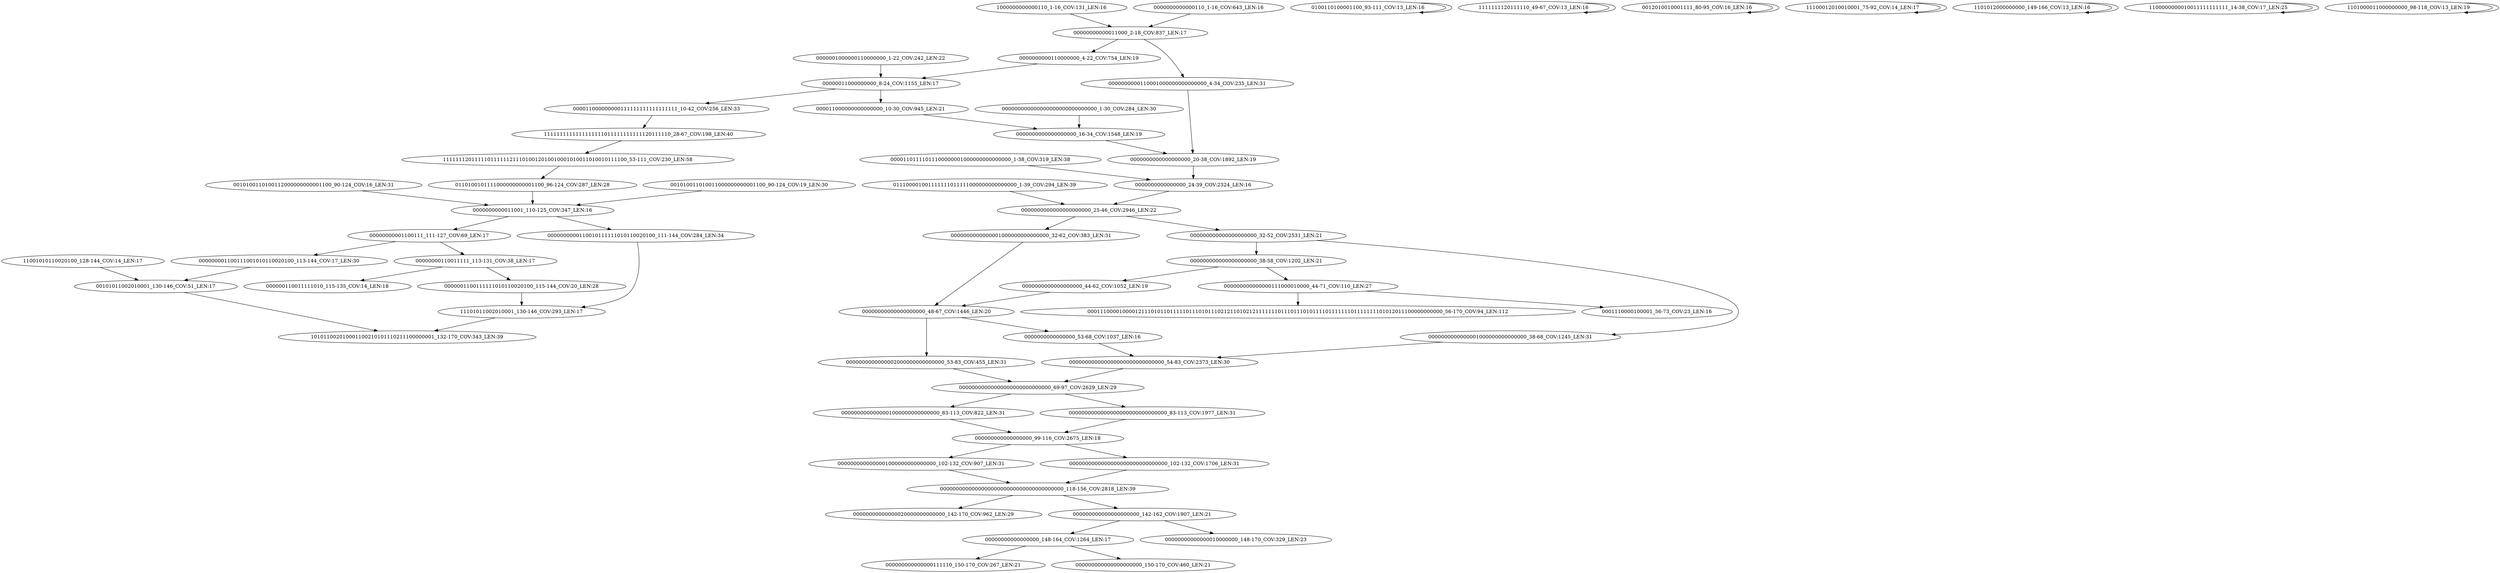 digraph G {
    "0110100101111000000000001100_96-124_COV:287_LEN:28" -> "0000000000011001_110-125_COV:347_LEN:16";
    "000011000000000111111111111111111_10-42_COV:256_LEN:33" -> "1111111111111111111011111111111120111110_28-67_COV:198_LEN:40";
    "0000000000000001000000000000000_102-132_COV:907_LEN:31" -> "000000000000000000000000000000000000000_118-156_COV:2818_LEN:39";
    "0100110100001100_93-111_COV:13_LEN:16" -> "0100110100001100_93-111_COV:13_LEN:16";
    "000000001100111001010110020100_113-144_COV:17_LEN:30" -> "00101011002010001_130-146_COV:51_LEN:17";
    "000011000000000000000_10-30_COV:945_LEN:21" -> "0000000000000000000_16-34_COV:1548_LEN:19";
    "00000000110011111_113-131_COV:38_LEN:17" -> "0000001100111111010110020100_115-144_COV:20_LEN:28";
    "00000000110011111_113-131_COV:38_LEN:17" -> "000000110011111010_115-135_COV:14_LEN:18";
    "1000000000000110_1-16_COV:131_LEN:16" -> "00000000000011000_2-18_COV:837_LEN:17";
    "1111111120111110_49-67_COV:13_LEN:16" -> "1111111120111110_49-67_COV:13_LEN:16";
    "11101011002010001_130-146_COV:293_LEN:17" -> "101011002010001100210101110211100000001_132-170_COV:343_LEN:39";
    "0012010010001111_80-95_COV:16_LEN:16" -> "0012010010001111_80-95_COV:16_LEN:16";
    "000000000000000000000000000000000000000_118-156_COV:2818_LEN:39" -> "00000000000000020000000000000_142-170_COV:962_LEN:29";
    "000000000000000000000000000000000000000_118-156_COV:2818_LEN:39" -> "000000000000000000000_142-162_COV:1907_LEN:21";
    "00000000001100111_111-127_COV:69_LEN:17" -> "000000001100111001010110020100_113-144_COV:17_LEN:30";
    "00000000001100111_111-127_COV:69_LEN:17" -> "00000000110011111_113-131_COV:38_LEN:17";
    "00000000000000000000_48-67_COV:1446_LEN:20" -> "0000000000000000_53-68_COV:1037_LEN:16";
    "00000000000000000000_48-67_COV:1446_LEN:20" -> "0000000000000002000000000000000_53-83_COV:455_LEN:31";
    "0000000000000000000000000000000_102-132_COV:1706_LEN:31" -> "000000000000000000000000000000000000000_118-156_COV:2818_LEN:39";
    "000000000000000000000000000000_54-83_COV:2373_LEN:30" -> "00000000000000000000000000000_69-97_COV:2629_LEN:29";
    "0000000000000001000000000000000_32-62_COV:383_LEN:31" -> "00000000000000000000_48-67_COV:1446_LEN:20";
    "0000000000000001000000000000000_38-68_COV:1245_LEN:31" -> "000000000000000000000000000000_54-83_COV:2373_LEN:30";
    "0000000000000000_53-68_COV:1037_LEN:16" -> "000000000000000000000000000000_54-83_COV:2373_LEN:30";
    "0010100110100112000000000001100_90-124_COV:16_LEN:31" -> "0000000000011001_110-125_COV:347_LEN:16";
    "0000001100111111010110020100_115-144_COV:20_LEN:28" -> "11101011002010001_130-146_COV:293_LEN:17";
    "11100012010010001_75-92_COV:14_LEN:17" -> "11100012010010001_75-92_COV:14_LEN:17";
    "000000000000000000000_38-58_COV:1202_LEN:21" -> "0000000000000000000_44-62_COV:1052_LEN:19";
    "000000000000000000000_38-58_COV:1202_LEN:21" -> "000000000000000111000010000_44-71_COV:110_LEN:27";
    "00101011002010001_130-146_COV:51_LEN:17" -> "101011002010001100210101110211100000001_132-170_COV:343_LEN:39";
    "00000000000011000_2-18_COV:837_LEN:17" -> "0000000000110000000_4-22_COV:754_LEN:19";
    "00000000000011000_2-18_COV:837_LEN:17" -> "0000000000110001000000000000000_4-34_COV:235_LEN:31";
    "0000001000000110000000_1-22_COV:242_LEN:22" -> "00000011000000000_8-24_COV:1155_LEN:17";
    "0000000000000000_24-39_COV:2324_LEN:16" -> "0000000000000000000000_25-46_COV:2946_LEN:22";
    "0000000000000000000_20-38_COV:1892_LEN:19" -> "0000000000000000_24-39_COV:2324_LEN:16";
    "0000000000000000000000_25-46_COV:2946_LEN:22" -> "0000000000000001000000000000000_32-62_COV:383_LEN:31";
    "0000000000000000000000_25-46_COV:2946_LEN:22" -> "000000000000000000000_32-52_COV:2531_LEN:21";
    "0000000000110000000_4-22_COV:754_LEN:19" -> "00000011000000000_8-24_COV:1155_LEN:17";
    "0000000000000110_1-16_COV:643_LEN:16" -> "00000000000011000_2-18_COV:837_LEN:17";
    "0000000000000002000000000000000_53-83_COV:455_LEN:31" -> "00000000000000000000000000000_69-97_COV:2629_LEN:29";
    "0000000000110001000000000000000_4-34_COV:235_LEN:31" -> "0000000000000000000_20-38_COV:1892_LEN:19";
    "1111111201111101111112111010012010010001010011010010111100_53-111_COV:230_LEN:58" -> "0110100101111000000000001100_96-124_COV:287_LEN:28";
    "1101012000000000_149-166_COV:13_LEN:16" -> "1101012000000000_149-166_COV:13_LEN:16";
    "00000011000000000_8-24_COV:1155_LEN:17" -> "000011000000000111111111111111111_10-42_COV:256_LEN:33";
    "00000011000000000_8-24_COV:1155_LEN:17" -> "000011000000000000000_10-30_COV:945_LEN:21";
    "1100000000010011111111111_14-38_COV:17_LEN:25" -> "1100000000010011111111111_14-38_COV:17_LEN:25";
    "00000000000000000000000000000_69-97_COV:2629_LEN:29" -> "0000000000000001000000000000000_83-113_COV:822_LEN:31";
    "00000000000000000000000000000_69-97_COV:2629_LEN:29" -> "0000000000000000000000000000000_83-113_COV:1977_LEN:31";
    "000000000000000000_99-116_COV:2675_LEN:18" -> "0000000000000001000000000000000_102-132_COV:907_LEN:31";
    "000000000000000000_99-116_COV:2675_LEN:18" -> "0000000000000000000000000000000_102-132_COV:1706_LEN:31";
    "0000000000000001000000000000000_83-113_COV:822_LEN:31" -> "000000000000000000_99-116_COV:2675_LEN:18";
    "011100001001111111011111000000000000000_1-39_COV:294_LEN:39" -> "0000000000000000000000_25-46_COV:2946_LEN:22";
    "0000000000000000000000000000000_83-113_COV:1977_LEN:31" -> "000000000000000000_99-116_COV:2675_LEN:18";
    "000000000000000000000_32-52_COV:2531_LEN:21" -> "0000000000000001000000000000000_38-68_COV:1245_LEN:31";
    "000000000000000000000_32-52_COV:2531_LEN:21" -> "000000000000000000000_38-58_COV:1202_LEN:21";
    "001010011010011000000000001100_90-124_COV:19_LEN:30" -> "0000000000011001_110-125_COV:347_LEN:16";
    "000000000000000000000000000000_1-30_COV:284_LEN:30" -> "0000000000000000000_16-34_COV:1548_LEN:19";
    "0000000000110010111111010110020100_111-144_COV:284_LEN:34" -> "11101011002010001_130-146_COV:293_LEN:17";
    "00000000000000000_148-164_COV:1264_LEN:17" -> "000000000000000111110_150-170_COV:267_LEN:21";
    "00000000000000000_148-164_COV:1264_LEN:17" -> "000000000000000000000_150-170_COV:460_LEN:21";
    "00001101111011100000001000000000000000_1-38_COV:319_LEN:38" -> "0000000000000000_24-39_COV:2324_LEN:16";
    "000000000000000000000_142-162_COV:1907_LEN:21" -> "00000000000000010000000_148-170_COV:329_LEN:23";
    "000000000000000000000_142-162_COV:1907_LEN:21" -> "00000000000000000_148-164_COV:1264_LEN:17";
    "0000000000000000000_44-62_COV:1052_LEN:19" -> "00000000000000000000_48-67_COV:1446_LEN:20";
    "000000000000000111000010000_44-71_COV:110_LEN:27" -> "0001110000100001211101011011111011101011102121101021211111110111011101011110111111101111111101012011100000000000_56-170_COV:94_LEN:112";
    "000000000000000111000010000_44-71_COV:110_LEN:27" -> "0001110000100001_56-73_COV:23_LEN:16";
    "11001010110020100_128-144_COV:14_LEN:17" -> "00101011002010001_130-146_COV:51_LEN:17";
    "1101000011000000000_98-118_COV:13_LEN:19" -> "1101000011000000000_98-118_COV:13_LEN:19";
    "1111111111111111111011111111111120111110_28-67_COV:198_LEN:40" -> "1111111201111101111112111010012010010001010011010010111100_53-111_COV:230_LEN:58";
    "0000000000000000000_16-34_COV:1548_LEN:19" -> "0000000000000000000_20-38_COV:1892_LEN:19";
    "0000000000011001_110-125_COV:347_LEN:16" -> "00000000001100111_111-127_COV:69_LEN:17";
    "0000000000011001_110-125_COV:347_LEN:16" -> "0000000000110010111111010110020100_111-144_COV:284_LEN:34";
}

